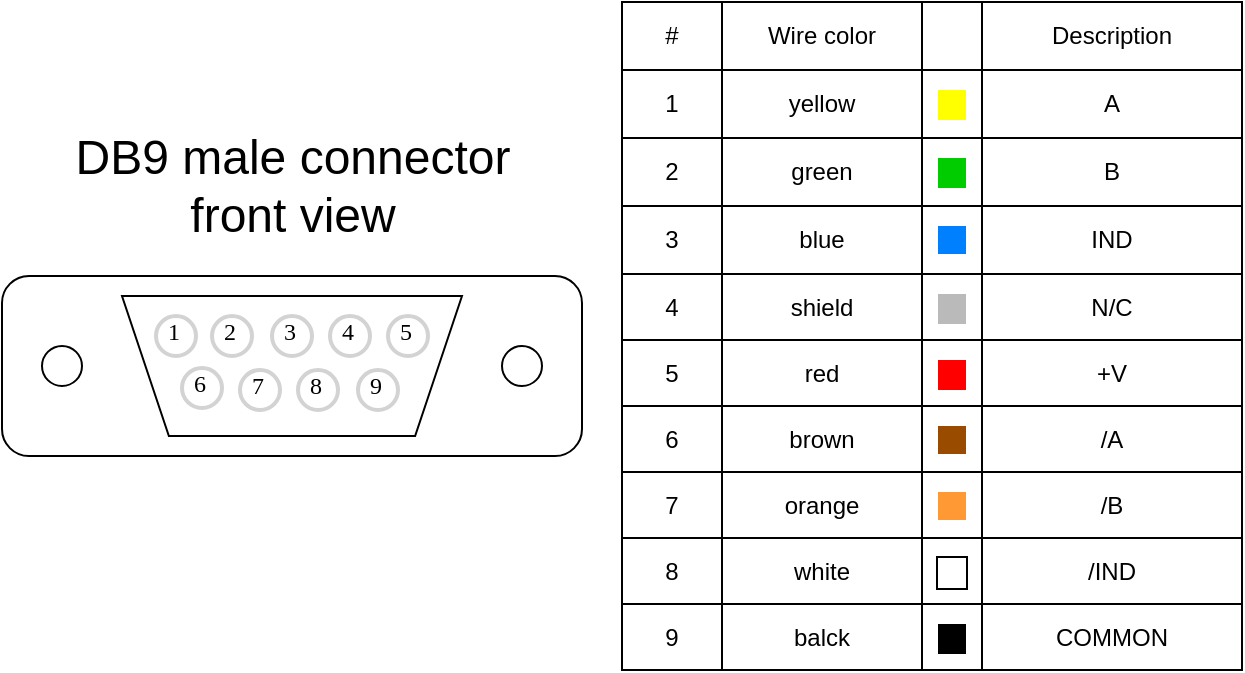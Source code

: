 <mxfile version="23.1.5" type="device">
  <diagram name="Page-1" id="y1cnpJ3i9fQ02AFO5a6Y">
    <mxGraphModel dx="724" dy="504" grid="1" gridSize="10" guides="1" tooltips="1" connect="1" arrows="1" fold="1" page="1" pageScale="1" pageWidth="850" pageHeight="1100" math="0" shadow="0">
      <root>
        <mxCell id="0" />
        <mxCell id="1" parent="0" />
        <mxCell id="6TXrEnVHBmxrwpPcso96-13" value="" style="rounded=1;whiteSpace=wrap;html=1;" vertex="1" parent="1">
          <mxGeometry x="300" y="340" width="290" height="90" as="geometry" />
        </mxCell>
        <mxCell id="6TXrEnVHBmxrwpPcso96-1" value="" style="shape=trapezoid;perimeter=trapezoidPerimeter;whiteSpace=wrap;html=1;fixedSize=1;direction=west;size=23.44;" vertex="1" parent="1">
          <mxGeometry x="360" y="350" width="170" height="70" as="geometry" />
        </mxCell>
        <mxCell id="6TXrEnVHBmxrwpPcso96-2" value="&lt;font style=&quot;font-size: 24px;&quot;&gt;DB9 male connector&lt;/font&gt;&lt;div style=&quot;font-size: 24px;&quot;&gt;front view&lt;/div&gt;" style="text;html=1;align=center;verticalAlign=middle;resizable=0;points=[];autosize=1;strokeColor=none;fillColor=none;" vertex="1" parent="1">
          <mxGeometry x="325" y="260" width="240" height="70" as="geometry" />
        </mxCell>
        <mxCell id="6TXrEnVHBmxrwpPcso96-3" value="1" style="ellipse;whiteSpace=wrap;html=1;aspect=fixed;strokeWidth=2;fontFamily=Tahoma;spacingBottom=4;spacingRight=2;strokeColor=#d3d3d3;" vertex="1" parent="1">
          <mxGeometry x="377" y="360" width="20" height="20" as="geometry" />
        </mxCell>
        <mxCell id="6TXrEnVHBmxrwpPcso96-4" value="2" style="ellipse;whiteSpace=wrap;html=1;aspect=fixed;strokeWidth=2;fontFamily=Tahoma;spacingBottom=4;spacingRight=2;strokeColor=#d3d3d3;" vertex="1" parent="1">
          <mxGeometry x="405" y="360" width="20" height="20" as="geometry" />
        </mxCell>
        <mxCell id="6TXrEnVHBmxrwpPcso96-5" value="3" style="ellipse;whiteSpace=wrap;html=1;aspect=fixed;strokeWidth=2;fontFamily=Tahoma;spacingBottom=4;spacingRight=2;strokeColor=#d3d3d3;" vertex="1" parent="1">
          <mxGeometry x="435" y="360" width="20" height="20" as="geometry" />
        </mxCell>
        <mxCell id="6TXrEnVHBmxrwpPcso96-6" value="4" style="ellipse;whiteSpace=wrap;html=1;aspect=fixed;strokeWidth=2;fontFamily=Tahoma;spacingBottom=4;spacingRight=2;strokeColor=#d3d3d3;" vertex="1" parent="1">
          <mxGeometry x="464" y="360" width="20" height="20" as="geometry" />
        </mxCell>
        <mxCell id="6TXrEnVHBmxrwpPcso96-7" value="5" style="ellipse;whiteSpace=wrap;html=1;aspect=fixed;strokeWidth=2;fontFamily=Tahoma;spacingBottom=4;spacingRight=2;strokeColor=#d3d3d3;" vertex="1" parent="1">
          <mxGeometry x="493" y="360" width="20" height="20" as="geometry" />
        </mxCell>
        <mxCell id="6TXrEnVHBmxrwpPcso96-8" value="6" style="ellipse;whiteSpace=wrap;html=1;aspect=fixed;strokeWidth=2;fontFamily=Tahoma;spacingBottom=4;spacingRight=2;strokeColor=#d3d3d3;" vertex="1" parent="1">
          <mxGeometry x="390" y="386" width="20" height="20" as="geometry" />
        </mxCell>
        <mxCell id="6TXrEnVHBmxrwpPcso96-9" value="7" style="ellipse;whiteSpace=wrap;html=1;aspect=fixed;strokeWidth=2;fontFamily=Tahoma;spacingBottom=4;spacingRight=2;strokeColor=#d3d3d3;" vertex="1" parent="1">
          <mxGeometry x="419" y="387" width="20" height="20" as="geometry" />
        </mxCell>
        <mxCell id="6TXrEnVHBmxrwpPcso96-10" value="8" style="ellipse;whiteSpace=wrap;html=1;aspect=fixed;strokeWidth=2;fontFamily=Tahoma;spacingBottom=4;spacingRight=2;strokeColor=#d3d3d3;" vertex="1" parent="1">
          <mxGeometry x="448" y="387" width="20" height="20" as="geometry" />
        </mxCell>
        <mxCell id="6TXrEnVHBmxrwpPcso96-11" value="9" style="ellipse;whiteSpace=wrap;html=1;aspect=fixed;strokeWidth=2;fontFamily=Tahoma;spacingBottom=4;spacingRight=2;strokeColor=#d3d3d3;" vertex="1" parent="1">
          <mxGeometry x="478" y="387" width="20" height="20" as="geometry" />
        </mxCell>
        <mxCell id="6TXrEnVHBmxrwpPcso96-14" value="" style="ellipse;whiteSpace=wrap;html=1;" vertex="1" parent="1">
          <mxGeometry x="320" y="375" width="20" height="20" as="geometry" />
        </mxCell>
        <mxCell id="6TXrEnVHBmxrwpPcso96-15" value="" style="ellipse;whiteSpace=wrap;html=1;" vertex="1" parent="1">
          <mxGeometry x="550" y="375" width="20" height="20" as="geometry" />
        </mxCell>
        <mxCell id="6TXrEnVHBmxrwpPcso96-16" value="" style="childLayout=tableLayout;recursiveResize=0;shadow=0;fillColor=none;" vertex="1" parent="1">
          <mxGeometry x="610" y="203" width="310" height="334" as="geometry" />
        </mxCell>
        <mxCell id="6TXrEnVHBmxrwpPcso96-17" value="" style="shape=tableRow;horizontal=0;startSize=0;swimlaneHead=0;swimlaneBody=0;top=0;left=0;bottom=0;right=0;dropTarget=0;collapsible=0;recursiveResize=0;expand=0;fontStyle=0;fillColor=none;strokeColor=inherit;" vertex="1" parent="6TXrEnVHBmxrwpPcso96-16">
          <mxGeometry width="310" height="34" as="geometry" />
        </mxCell>
        <mxCell id="6TXrEnVHBmxrwpPcso96-18" value="#" style="connectable=0;recursiveResize=0;strokeColor=inherit;fillColor=none;align=center;whiteSpace=wrap;html=1;" vertex="1" parent="6TXrEnVHBmxrwpPcso96-17">
          <mxGeometry width="50" height="34" as="geometry">
            <mxRectangle width="50" height="34" as="alternateBounds" />
          </mxGeometry>
        </mxCell>
        <mxCell id="6TXrEnVHBmxrwpPcso96-19" value="Wire color" style="connectable=0;recursiveResize=0;strokeColor=inherit;fillColor=none;align=center;whiteSpace=wrap;html=1;" vertex="1" parent="6TXrEnVHBmxrwpPcso96-17">
          <mxGeometry x="50" width="100" height="34" as="geometry">
            <mxRectangle width="100" height="34" as="alternateBounds" />
          </mxGeometry>
        </mxCell>
        <mxCell id="6TXrEnVHBmxrwpPcso96-20" value="" style="connectable=0;recursiveResize=0;strokeColor=inherit;fillColor=none;align=center;whiteSpace=wrap;html=1;" vertex="1" parent="6TXrEnVHBmxrwpPcso96-17">
          <mxGeometry x="150" width="30" height="34" as="geometry">
            <mxRectangle width="30" height="34" as="alternateBounds" />
          </mxGeometry>
        </mxCell>
        <mxCell id="6TXrEnVHBmxrwpPcso96-70" value="Description" style="connectable=0;recursiveResize=0;strokeColor=inherit;fillColor=none;align=center;whiteSpace=wrap;html=1;" vertex="1" parent="6TXrEnVHBmxrwpPcso96-17">
          <mxGeometry x="180" width="130" height="34" as="geometry">
            <mxRectangle width="130" height="34" as="alternateBounds" />
          </mxGeometry>
        </mxCell>
        <mxCell id="6TXrEnVHBmxrwpPcso96-53" value="" style="shape=tableRow;horizontal=0;startSize=0;swimlaneHead=0;swimlaneBody=0;top=0;left=0;bottom=0;right=0;dropTarget=0;collapsible=0;recursiveResize=0;expand=0;fontStyle=0;fillColor=none;strokeColor=inherit;" vertex="1" parent="6TXrEnVHBmxrwpPcso96-16">
          <mxGeometry y="34" width="310" height="34" as="geometry" />
        </mxCell>
        <mxCell id="6TXrEnVHBmxrwpPcso96-54" value="1" style="connectable=0;recursiveResize=0;strokeColor=inherit;fillColor=none;align=center;whiteSpace=wrap;html=1;" vertex="1" parent="6TXrEnVHBmxrwpPcso96-53">
          <mxGeometry width="50" height="34" as="geometry">
            <mxRectangle width="50" height="34" as="alternateBounds" />
          </mxGeometry>
        </mxCell>
        <mxCell id="6TXrEnVHBmxrwpPcso96-55" value="yellow" style="connectable=0;recursiveResize=0;strokeColor=inherit;fillColor=none;align=center;whiteSpace=wrap;html=1;" vertex="1" parent="6TXrEnVHBmxrwpPcso96-53">
          <mxGeometry x="50" width="100" height="34" as="geometry">
            <mxRectangle width="100" height="34" as="alternateBounds" />
          </mxGeometry>
        </mxCell>
        <mxCell id="6TXrEnVHBmxrwpPcso96-56" value="&amp;nbsp; &amp;nbsp;&amp;nbsp;" style="connectable=0;recursiveResize=0;strokeColor=inherit;fillColor=none;align=center;whiteSpace=wrap;html=1;labelBackgroundColor=#FFFF00;" vertex="1" parent="6TXrEnVHBmxrwpPcso96-53">
          <mxGeometry x="150" width="30" height="34" as="geometry">
            <mxRectangle width="30" height="34" as="alternateBounds" />
          </mxGeometry>
        </mxCell>
        <mxCell id="6TXrEnVHBmxrwpPcso96-71" value="A" style="connectable=0;recursiveResize=0;strokeColor=inherit;fillColor=none;align=center;whiteSpace=wrap;html=1;" vertex="1" parent="6TXrEnVHBmxrwpPcso96-53">
          <mxGeometry x="180" width="130" height="34" as="geometry">
            <mxRectangle width="130" height="34" as="alternateBounds" />
          </mxGeometry>
        </mxCell>
        <mxCell id="6TXrEnVHBmxrwpPcso96-33" value="" style="shape=tableRow;horizontal=0;startSize=0;swimlaneHead=0;swimlaneBody=0;top=0;left=0;bottom=0;right=0;dropTarget=0;collapsible=0;recursiveResize=0;expand=0;fontStyle=0;fillColor=none;strokeColor=inherit;" vertex="1" parent="6TXrEnVHBmxrwpPcso96-16">
          <mxGeometry y="68" width="310" height="34" as="geometry" />
        </mxCell>
        <mxCell id="6TXrEnVHBmxrwpPcso96-34" value="2" style="connectable=0;recursiveResize=0;strokeColor=inherit;fillColor=none;align=center;whiteSpace=wrap;html=1;" vertex="1" parent="6TXrEnVHBmxrwpPcso96-33">
          <mxGeometry width="50" height="34" as="geometry">
            <mxRectangle width="50" height="34" as="alternateBounds" />
          </mxGeometry>
        </mxCell>
        <mxCell id="6TXrEnVHBmxrwpPcso96-35" value="green" style="connectable=0;recursiveResize=0;strokeColor=inherit;fillColor=none;align=center;whiteSpace=wrap;html=1;" vertex="1" parent="6TXrEnVHBmxrwpPcso96-33">
          <mxGeometry x="50" width="100" height="34" as="geometry">
            <mxRectangle width="100" height="34" as="alternateBounds" />
          </mxGeometry>
        </mxCell>
        <mxCell id="6TXrEnVHBmxrwpPcso96-36" value="&amp;nbsp; &amp;nbsp;&amp;nbsp;" style="connectable=0;recursiveResize=0;strokeColor=inherit;fillColor=none;align=center;whiteSpace=wrap;html=1;fontColor=#00CC00;labelBackgroundColor=#00CC00;" vertex="1" parent="6TXrEnVHBmxrwpPcso96-33">
          <mxGeometry x="150" width="30" height="34" as="geometry">
            <mxRectangle width="30" height="34" as="alternateBounds" />
          </mxGeometry>
        </mxCell>
        <mxCell id="6TXrEnVHBmxrwpPcso96-72" value="B" style="connectable=0;recursiveResize=0;strokeColor=inherit;fillColor=none;align=center;whiteSpace=wrap;html=1;" vertex="1" parent="6TXrEnVHBmxrwpPcso96-33">
          <mxGeometry x="180" width="130" height="34" as="geometry">
            <mxRectangle width="130" height="34" as="alternateBounds" />
          </mxGeometry>
        </mxCell>
        <mxCell id="6TXrEnVHBmxrwpPcso96-29" value="" style="shape=tableRow;horizontal=0;startSize=0;swimlaneHead=0;swimlaneBody=0;top=0;left=0;bottom=0;right=0;dropTarget=0;collapsible=0;recursiveResize=0;expand=0;fontStyle=0;fillColor=none;strokeColor=inherit;" vertex="1" parent="6TXrEnVHBmxrwpPcso96-16">
          <mxGeometry y="102" width="310" height="34" as="geometry" />
        </mxCell>
        <mxCell id="6TXrEnVHBmxrwpPcso96-30" value="3" style="connectable=0;recursiveResize=0;strokeColor=inherit;fillColor=none;align=center;whiteSpace=wrap;html=1;" vertex="1" parent="6TXrEnVHBmxrwpPcso96-29">
          <mxGeometry width="50" height="34" as="geometry">
            <mxRectangle width="50" height="34" as="alternateBounds" />
          </mxGeometry>
        </mxCell>
        <mxCell id="6TXrEnVHBmxrwpPcso96-31" value="blue" style="connectable=0;recursiveResize=0;strokeColor=inherit;fillColor=none;align=center;whiteSpace=wrap;html=1;" vertex="1" parent="6TXrEnVHBmxrwpPcso96-29">
          <mxGeometry x="50" width="100" height="34" as="geometry">
            <mxRectangle width="100" height="34" as="alternateBounds" />
          </mxGeometry>
        </mxCell>
        <mxCell id="6TXrEnVHBmxrwpPcso96-32" value="&lt;span style=&quot;background-color: rgb(0, 127, 255);&quot;&gt;&amp;nbsp; &amp;nbsp;&amp;nbsp;&lt;/span&gt;" style="connectable=0;recursiveResize=0;strokeColor=inherit;fillColor=none;align=center;whiteSpace=wrap;html=1;" vertex="1" parent="6TXrEnVHBmxrwpPcso96-29">
          <mxGeometry x="150" width="30" height="34" as="geometry">
            <mxRectangle width="30" height="34" as="alternateBounds" />
          </mxGeometry>
        </mxCell>
        <mxCell id="6TXrEnVHBmxrwpPcso96-73" value="IND" style="connectable=0;recursiveResize=0;strokeColor=inherit;fillColor=none;align=center;whiteSpace=wrap;html=1;" vertex="1" parent="6TXrEnVHBmxrwpPcso96-29">
          <mxGeometry x="180" width="130" height="34" as="geometry">
            <mxRectangle width="130" height="34" as="alternateBounds" />
          </mxGeometry>
        </mxCell>
        <mxCell id="6TXrEnVHBmxrwpPcso96-21" style="shape=tableRow;horizontal=0;startSize=0;swimlaneHead=0;swimlaneBody=0;top=0;left=0;bottom=0;right=0;dropTarget=0;collapsible=0;recursiveResize=0;expand=0;fontStyle=0;fillColor=none;strokeColor=inherit;" vertex="1" parent="6TXrEnVHBmxrwpPcso96-16">
          <mxGeometry y="136" width="310" height="33" as="geometry" />
        </mxCell>
        <mxCell id="6TXrEnVHBmxrwpPcso96-22" value="4" style="connectable=0;recursiveResize=0;strokeColor=inherit;fillColor=none;align=center;whiteSpace=wrap;html=1;" vertex="1" parent="6TXrEnVHBmxrwpPcso96-21">
          <mxGeometry width="50" height="33" as="geometry">
            <mxRectangle width="50" height="33" as="alternateBounds" />
          </mxGeometry>
        </mxCell>
        <mxCell id="6TXrEnVHBmxrwpPcso96-23" value="shield" style="connectable=0;recursiveResize=0;strokeColor=inherit;fillColor=none;align=center;whiteSpace=wrap;html=1;" vertex="1" parent="6TXrEnVHBmxrwpPcso96-21">
          <mxGeometry x="50" width="100" height="33" as="geometry">
            <mxRectangle width="100" height="33" as="alternateBounds" />
          </mxGeometry>
        </mxCell>
        <mxCell id="6TXrEnVHBmxrwpPcso96-24" value="&amp;nbsp; &amp;nbsp;&amp;nbsp;" style="connectable=0;recursiveResize=0;strokeColor=inherit;fillColor=none;align=center;whiteSpace=wrap;html=1;labelBackgroundColor=#BABABA;" vertex="1" parent="6TXrEnVHBmxrwpPcso96-21">
          <mxGeometry x="150" width="30" height="33" as="geometry">
            <mxRectangle width="30" height="33" as="alternateBounds" />
          </mxGeometry>
        </mxCell>
        <mxCell id="6TXrEnVHBmxrwpPcso96-74" value="N/C" style="connectable=0;recursiveResize=0;strokeColor=inherit;fillColor=none;align=center;whiteSpace=wrap;html=1;" vertex="1" parent="6TXrEnVHBmxrwpPcso96-21">
          <mxGeometry x="180" width="130" height="33" as="geometry">
            <mxRectangle width="130" height="33" as="alternateBounds" />
          </mxGeometry>
        </mxCell>
        <mxCell id="6TXrEnVHBmxrwpPcso96-25" style="shape=tableRow;horizontal=0;startSize=0;swimlaneHead=0;swimlaneBody=0;top=0;left=0;bottom=0;right=0;dropTarget=0;collapsible=0;recursiveResize=0;expand=0;fontStyle=0;fillColor=none;strokeColor=inherit;" vertex="1" parent="6TXrEnVHBmxrwpPcso96-16">
          <mxGeometry y="169" width="310" height="33" as="geometry" />
        </mxCell>
        <mxCell id="6TXrEnVHBmxrwpPcso96-26" value="5" style="connectable=0;recursiveResize=0;strokeColor=inherit;fillColor=none;align=center;whiteSpace=wrap;html=1;" vertex="1" parent="6TXrEnVHBmxrwpPcso96-25">
          <mxGeometry width="50" height="33" as="geometry">
            <mxRectangle width="50" height="33" as="alternateBounds" />
          </mxGeometry>
        </mxCell>
        <mxCell id="6TXrEnVHBmxrwpPcso96-27" value="red" style="connectable=0;recursiveResize=0;strokeColor=inherit;fillColor=none;align=center;whiteSpace=wrap;html=1;" vertex="1" parent="6TXrEnVHBmxrwpPcso96-25">
          <mxGeometry x="50" width="100" height="33" as="geometry">
            <mxRectangle width="100" height="33" as="alternateBounds" />
          </mxGeometry>
        </mxCell>
        <mxCell id="6TXrEnVHBmxrwpPcso96-28" value="&amp;nbsp; &amp;nbsp;&amp;nbsp;" style="connectable=0;recursiveResize=0;strokeColor=inherit;fillColor=none;align=center;whiteSpace=wrap;html=1;labelBackgroundColor=#ff0000;" vertex="1" parent="6TXrEnVHBmxrwpPcso96-25">
          <mxGeometry x="150" width="30" height="33" as="geometry">
            <mxRectangle width="30" height="33" as="alternateBounds" />
          </mxGeometry>
        </mxCell>
        <mxCell id="6TXrEnVHBmxrwpPcso96-75" value="+V" style="connectable=0;recursiveResize=0;strokeColor=inherit;fillColor=none;align=center;whiteSpace=wrap;html=1;" vertex="1" parent="6TXrEnVHBmxrwpPcso96-25">
          <mxGeometry x="180" width="130" height="33" as="geometry">
            <mxRectangle width="130" height="33" as="alternateBounds" />
          </mxGeometry>
        </mxCell>
        <mxCell id="6TXrEnVHBmxrwpPcso96-37" style="shape=tableRow;horizontal=0;startSize=0;swimlaneHead=0;swimlaneBody=0;top=0;left=0;bottom=0;right=0;dropTarget=0;collapsible=0;recursiveResize=0;expand=0;fontStyle=0;fillColor=none;strokeColor=inherit;" vertex="1" parent="6TXrEnVHBmxrwpPcso96-16">
          <mxGeometry y="202" width="310" height="33" as="geometry" />
        </mxCell>
        <mxCell id="6TXrEnVHBmxrwpPcso96-38" value="6" style="connectable=0;recursiveResize=0;strokeColor=inherit;fillColor=none;align=center;whiteSpace=wrap;html=1;" vertex="1" parent="6TXrEnVHBmxrwpPcso96-37">
          <mxGeometry width="50" height="33" as="geometry">
            <mxRectangle width="50" height="33" as="alternateBounds" />
          </mxGeometry>
        </mxCell>
        <mxCell id="6TXrEnVHBmxrwpPcso96-39" value="brown" style="connectable=0;recursiveResize=0;strokeColor=inherit;fillColor=none;align=center;whiteSpace=wrap;html=1;" vertex="1" parent="6TXrEnVHBmxrwpPcso96-37">
          <mxGeometry x="50" width="100" height="33" as="geometry">
            <mxRectangle width="100" height="33" as="alternateBounds" />
          </mxGeometry>
        </mxCell>
        <mxCell id="6TXrEnVHBmxrwpPcso96-40" value="&lt;span style=&quot;background-color: rgb(153, 76, 0);&quot;&gt;&amp;nbsp; &amp;nbsp;&amp;nbsp;&lt;/span&gt;" style="connectable=0;recursiveResize=0;strokeColor=inherit;fillColor=none;align=center;whiteSpace=wrap;html=1;" vertex="1" parent="6TXrEnVHBmxrwpPcso96-37">
          <mxGeometry x="150" width="30" height="33" as="geometry">
            <mxRectangle width="30" height="33" as="alternateBounds" />
          </mxGeometry>
        </mxCell>
        <mxCell id="6TXrEnVHBmxrwpPcso96-76" value="/A" style="connectable=0;recursiveResize=0;strokeColor=inherit;fillColor=none;align=center;whiteSpace=wrap;html=1;" vertex="1" parent="6TXrEnVHBmxrwpPcso96-37">
          <mxGeometry x="180" width="130" height="33" as="geometry">
            <mxRectangle width="130" height="33" as="alternateBounds" />
          </mxGeometry>
        </mxCell>
        <mxCell id="6TXrEnVHBmxrwpPcso96-41" style="shape=tableRow;horizontal=0;startSize=0;swimlaneHead=0;swimlaneBody=0;top=0;left=0;bottom=0;right=0;dropTarget=0;collapsible=0;recursiveResize=0;expand=0;fontStyle=0;fillColor=none;strokeColor=inherit;" vertex="1" parent="6TXrEnVHBmxrwpPcso96-16">
          <mxGeometry y="235" width="310" height="33" as="geometry" />
        </mxCell>
        <mxCell id="6TXrEnVHBmxrwpPcso96-42" value="7" style="connectable=0;recursiveResize=0;strokeColor=inherit;fillColor=none;align=center;whiteSpace=wrap;html=1;" vertex="1" parent="6TXrEnVHBmxrwpPcso96-41">
          <mxGeometry width="50" height="33" as="geometry">
            <mxRectangle width="50" height="33" as="alternateBounds" />
          </mxGeometry>
        </mxCell>
        <mxCell id="6TXrEnVHBmxrwpPcso96-43" value="orange" style="connectable=0;recursiveResize=0;strokeColor=inherit;fillColor=none;align=center;whiteSpace=wrap;html=1;" vertex="1" parent="6TXrEnVHBmxrwpPcso96-41">
          <mxGeometry x="50" width="100" height="33" as="geometry">
            <mxRectangle width="100" height="33" as="alternateBounds" />
          </mxGeometry>
        </mxCell>
        <mxCell id="6TXrEnVHBmxrwpPcso96-44" value="&lt;span style=&quot;background-color: rgb(255, 153, 51);&quot;&gt;&amp;nbsp; &amp;nbsp;&amp;nbsp;&lt;/span&gt;" style="connectable=0;recursiveResize=0;strokeColor=inherit;fillColor=none;align=center;whiteSpace=wrap;html=1;" vertex="1" parent="6TXrEnVHBmxrwpPcso96-41">
          <mxGeometry x="150" width="30" height="33" as="geometry">
            <mxRectangle width="30" height="33" as="alternateBounds" />
          </mxGeometry>
        </mxCell>
        <mxCell id="6TXrEnVHBmxrwpPcso96-77" value="/B" style="connectable=0;recursiveResize=0;strokeColor=inherit;fillColor=none;align=center;whiteSpace=wrap;html=1;" vertex="1" parent="6TXrEnVHBmxrwpPcso96-41">
          <mxGeometry x="180" width="130" height="33" as="geometry">
            <mxRectangle width="130" height="33" as="alternateBounds" />
          </mxGeometry>
        </mxCell>
        <mxCell id="6TXrEnVHBmxrwpPcso96-45" style="shape=tableRow;horizontal=0;startSize=0;swimlaneHead=0;swimlaneBody=0;top=0;left=0;bottom=0;right=0;dropTarget=0;collapsible=0;recursiveResize=0;expand=0;fontStyle=0;fillColor=none;strokeColor=inherit;" vertex="1" parent="6TXrEnVHBmxrwpPcso96-16">
          <mxGeometry y="268" width="310" height="33" as="geometry" />
        </mxCell>
        <mxCell id="6TXrEnVHBmxrwpPcso96-46" value="8" style="connectable=0;recursiveResize=0;strokeColor=inherit;fillColor=none;align=center;whiteSpace=wrap;html=1;" vertex="1" parent="6TXrEnVHBmxrwpPcso96-45">
          <mxGeometry width="50" height="33" as="geometry">
            <mxRectangle width="50" height="33" as="alternateBounds" />
          </mxGeometry>
        </mxCell>
        <mxCell id="6TXrEnVHBmxrwpPcso96-47" value="white" style="connectable=0;recursiveResize=0;strokeColor=inherit;fillColor=none;align=center;whiteSpace=wrap;html=1;" vertex="1" parent="6TXrEnVHBmxrwpPcso96-45">
          <mxGeometry x="50" width="100" height="33" as="geometry">
            <mxRectangle width="100" height="33" as="alternateBounds" />
          </mxGeometry>
        </mxCell>
        <mxCell id="6TXrEnVHBmxrwpPcso96-48" value="&amp;nbsp; &amp;nbsp;&amp;nbsp;" style="connectable=0;recursiveResize=0;strokeColor=inherit;fillColor=none;align=center;whiteSpace=wrap;html=1;labelBorderColor=default;" vertex="1" parent="6TXrEnVHBmxrwpPcso96-45">
          <mxGeometry x="150" width="30" height="33" as="geometry">
            <mxRectangle width="30" height="33" as="alternateBounds" />
          </mxGeometry>
        </mxCell>
        <mxCell id="6TXrEnVHBmxrwpPcso96-78" value="/IND" style="connectable=0;recursiveResize=0;strokeColor=inherit;fillColor=none;align=center;whiteSpace=wrap;html=1;" vertex="1" parent="6TXrEnVHBmxrwpPcso96-45">
          <mxGeometry x="180" width="130" height="33" as="geometry">
            <mxRectangle width="130" height="33" as="alternateBounds" />
          </mxGeometry>
        </mxCell>
        <mxCell id="6TXrEnVHBmxrwpPcso96-49" style="shape=tableRow;horizontal=0;startSize=0;swimlaneHead=0;swimlaneBody=0;top=0;left=0;bottom=0;right=0;dropTarget=0;collapsible=0;recursiveResize=0;expand=0;fontStyle=0;fillColor=none;strokeColor=inherit;" vertex="1" parent="6TXrEnVHBmxrwpPcso96-16">
          <mxGeometry y="301" width="310" height="33" as="geometry" />
        </mxCell>
        <mxCell id="6TXrEnVHBmxrwpPcso96-50" value="9" style="connectable=0;recursiveResize=0;strokeColor=inherit;fillColor=none;align=center;whiteSpace=wrap;html=1;" vertex="1" parent="6TXrEnVHBmxrwpPcso96-49">
          <mxGeometry width="50" height="33" as="geometry">
            <mxRectangle width="50" height="33" as="alternateBounds" />
          </mxGeometry>
        </mxCell>
        <mxCell id="6TXrEnVHBmxrwpPcso96-51" value="balck" style="connectable=0;recursiveResize=0;strokeColor=inherit;fillColor=none;align=center;whiteSpace=wrap;html=1;" vertex="1" parent="6TXrEnVHBmxrwpPcso96-49">
          <mxGeometry x="50" width="100" height="33" as="geometry">
            <mxRectangle width="100" height="33" as="alternateBounds" />
          </mxGeometry>
        </mxCell>
        <mxCell id="6TXrEnVHBmxrwpPcso96-52" value="&amp;nbsp; &amp;nbsp;&amp;nbsp;" style="connectable=0;recursiveResize=0;strokeColor=inherit;fillColor=none;align=center;whiteSpace=wrap;html=1;labelBackgroundColor=#000000;" vertex="1" parent="6TXrEnVHBmxrwpPcso96-49">
          <mxGeometry x="150" width="30" height="33" as="geometry">
            <mxRectangle width="30" height="33" as="alternateBounds" />
          </mxGeometry>
        </mxCell>
        <mxCell id="6TXrEnVHBmxrwpPcso96-79" value="COMMON" style="connectable=0;recursiveResize=0;strokeColor=inherit;fillColor=none;align=center;whiteSpace=wrap;html=1;" vertex="1" parent="6TXrEnVHBmxrwpPcso96-49">
          <mxGeometry x="180" width="130" height="33" as="geometry">
            <mxRectangle width="130" height="33" as="alternateBounds" />
          </mxGeometry>
        </mxCell>
      </root>
    </mxGraphModel>
  </diagram>
</mxfile>
